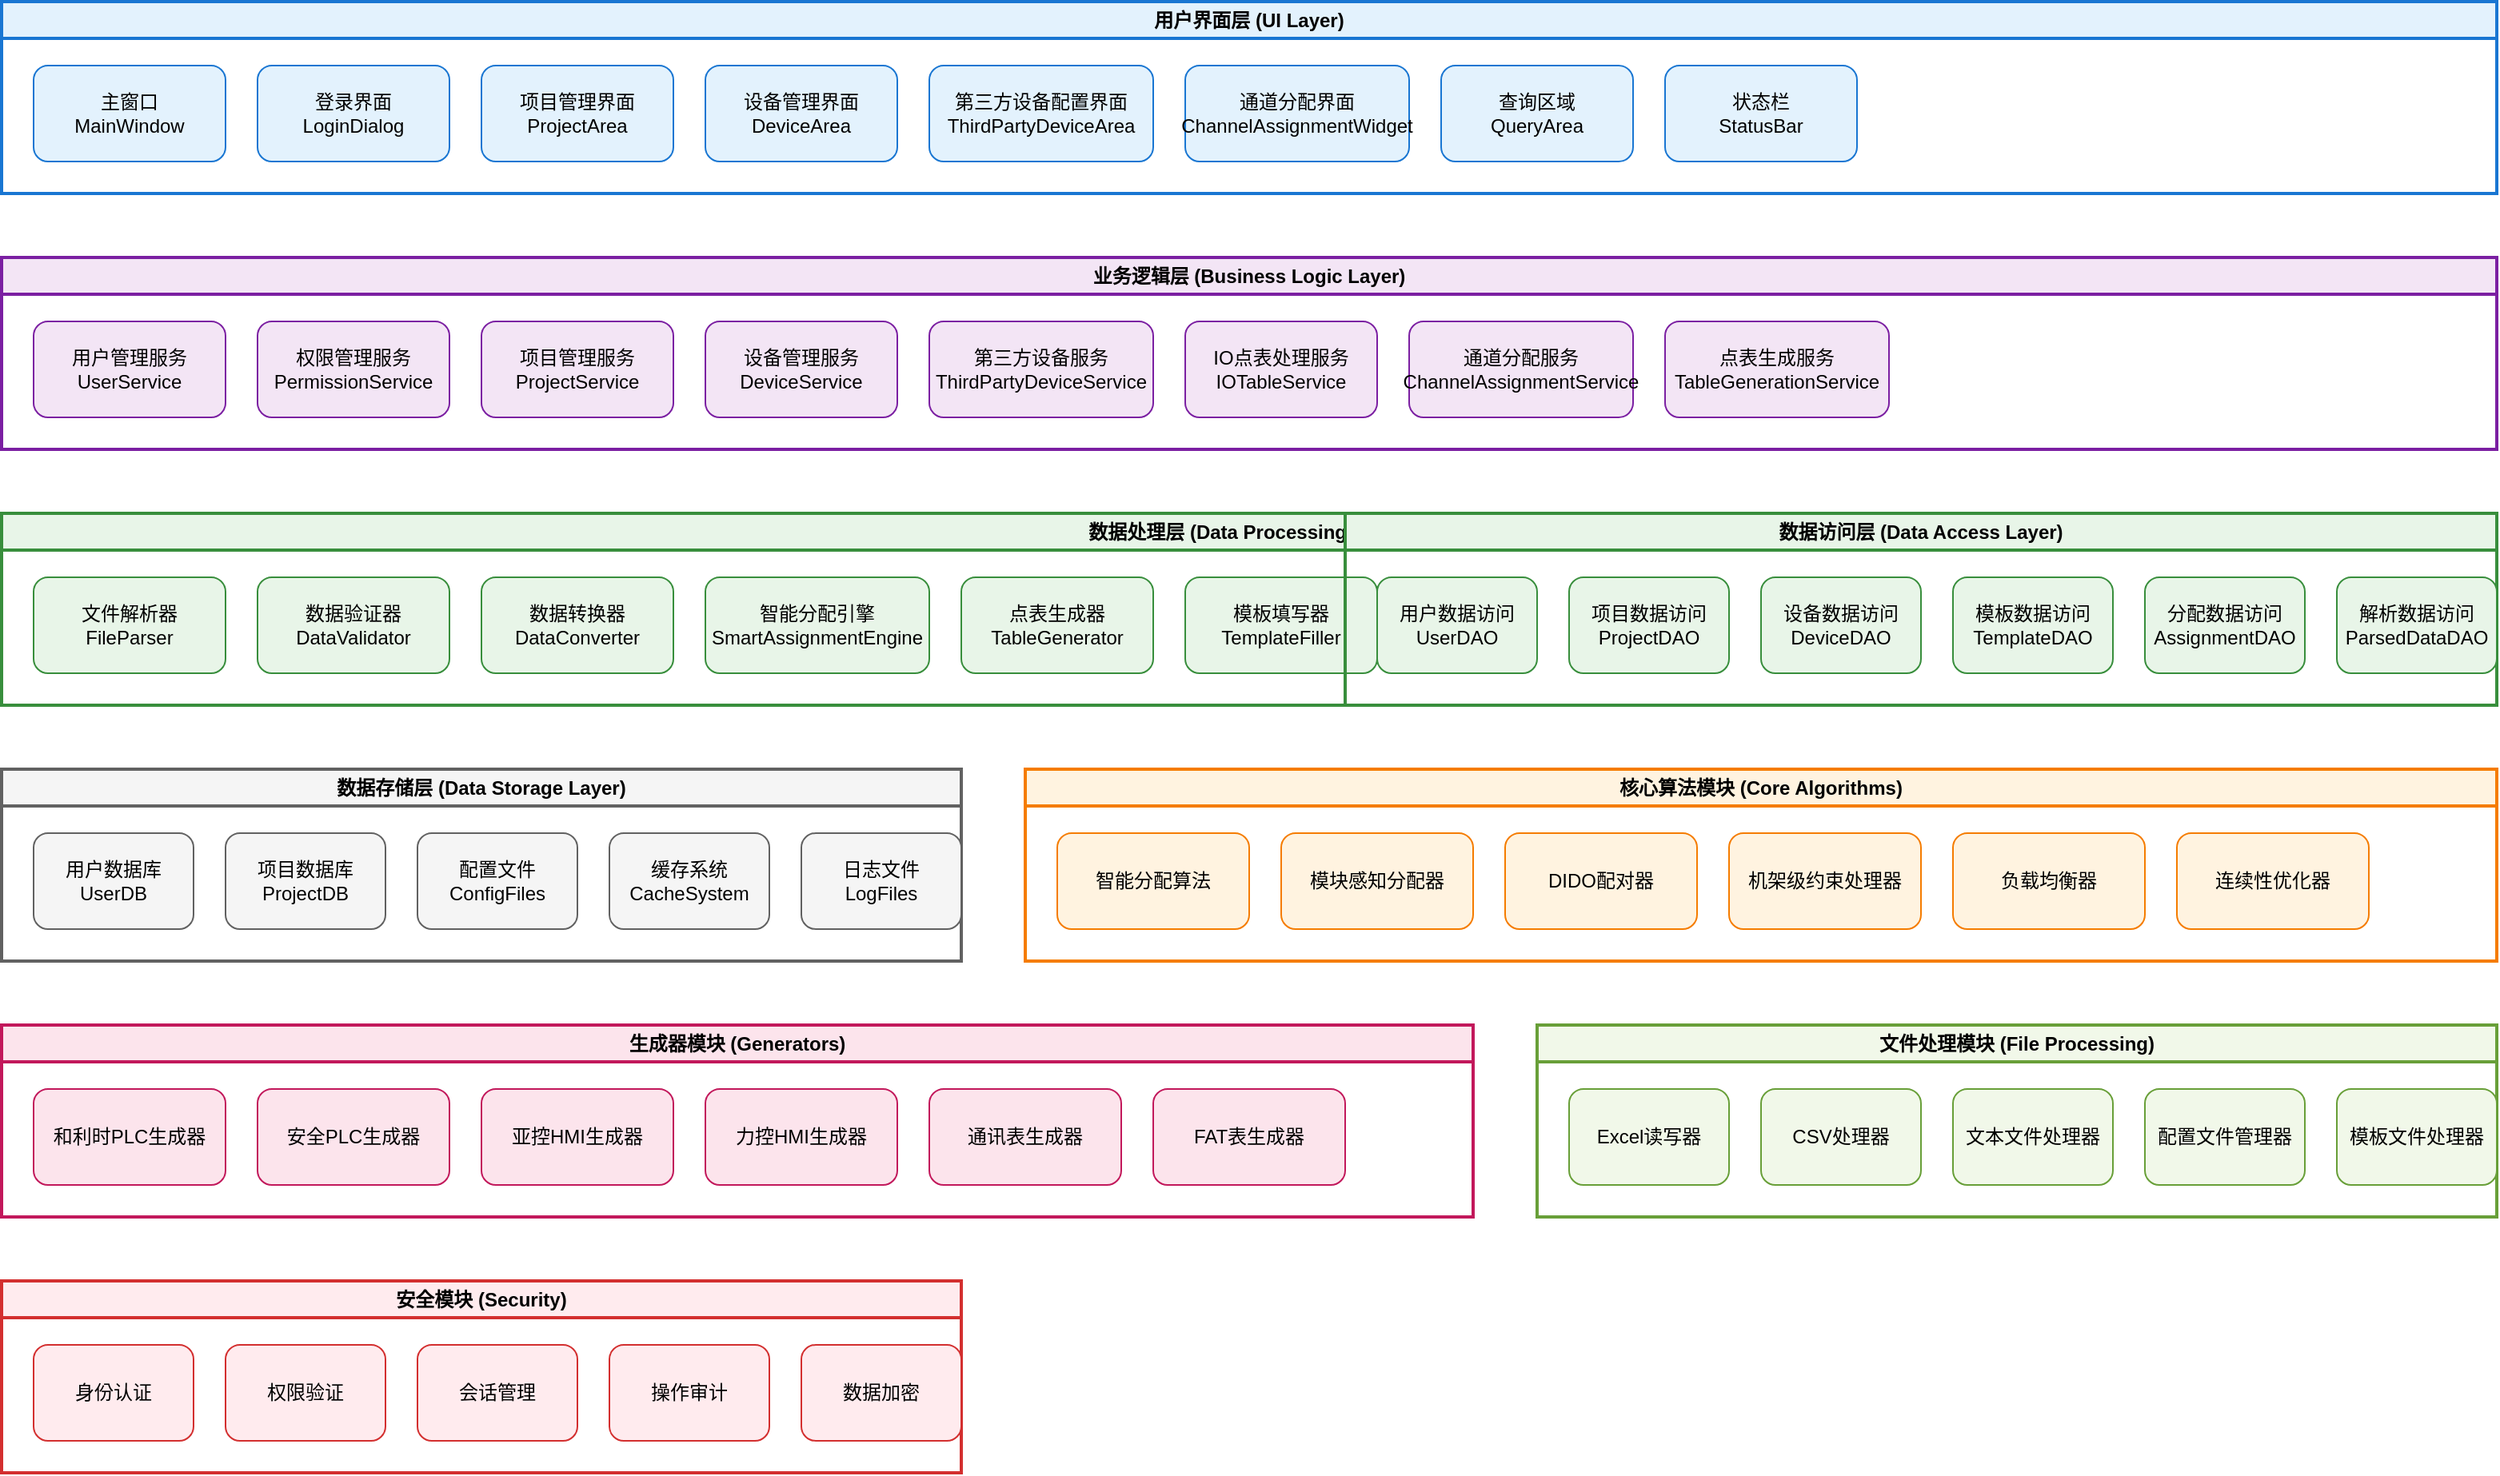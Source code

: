 <?xml version="1.0" encoding="UTF-8"?>
<mxfile version="24.7.17" type="device">
  <diagram name="工控系统点表管理软件架构图" id="architecture">
    <mxGraphModel dx="1422" dy="794" grid="1" gridSize="10" guides="1" tooltips="1" connect="1" arrows="1" fold="1" page="1" pageScale="1" pageWidth="1654" pageHeight="2336" math="0" shadow="0">
      <root>
        <mxCell id="0" />
        <mxCell id="1" parent="0" />
        
        <!-- 用户界面层 -->
        <mxCell id="ui-layer" value="用户界面层 (UI Layer)" style="swimlane;whiteSpace=wrap;html=1;fillColor=#e3f2fd;strokeColor=#1976d2;strokeWidth=2;" vertex="1" parent="1">
          <mxGeometry x="40" y="40" width="1560" height="120" as="geometry" />
        </mxCell>
        <mxCell id="A1" value="主窗口&#xa;MainWindow" style="rounded=1;whiteSpace=wrap;html=1;fillColor=#e3f2fd;strokeColor=#1976d2;" vertex="1" parent="ui-layer">
          <mxGeometry x="20" y="40" width="120" height="60" as="geometry" />
        </mxCell>
        <mxCell id="A2" value="登录界面&#xa;LoginDialog" style="rounded=1;whiteSpace=wrap;html=1;fillColor=#e3f2fd;strokeColor=#1976d2;" vertex="1" parent="ui-layer">
          <mxGeometry x="160" y="40" width="120" height="60" as="geometry" />
        </mxCell>
        <mxCell id="A3" value="项目管理界面&#xa;ProjectArea" style="rounded=1;whiteSpace=wrap;html=1;fillColor=#e3f2fd;strokeColor=#1976d2;" vertex="1" parent="ui-layer">
          <mxGeometry x="300" y="40" width="120" height="60" as="geometry" />
        </mxCell>
        <mxCell id="A4" value="设备管理界面&#xa;DeviceArea" style="rounded=1;whiteSpace=wrap;html=1;fillColor=#e3f2fd;strokeColor=#1976d2;" vertex="1" parent="ui-layer">
          <mxGeometry x="440" y="40" width="120" height="60" as="geometry" />
        </mxCell>
        <mxCell id="A5" value="第三方设备配置界面&#xa;ThirdPartyDeviceArea" style="rounded=1;whiteSpace=wrap;html=1;fillColor=#e3f2fd;strokeColor=#1976d2;" vertex="1" parent="ui-layer">
          <mxGeometry x="580" y="40" width="140" height="60" as="geometry" />
        </mxCell>
        <mxCell id="A6" value="通道分配界面&#xa;ChannelAssignmentWidget" style="rounded=1;whiteSpace=wrap;html=1;fillColor=#e3f2fd;strokeColor=#1976d2;" vertex="1" parent="ui-layer">
          <mxGeometry x="740" y="40" width="140" height="60" as="geometry" />
        </mxCell>
        <mxCell id="A7" value="查询区域&#xa;QueryArea" style="rounded=1;whiteSpace=wrap;html=1;fillColor=#e3f2fd;strokeColor=#1976d2;" vertex="1" parent="ui-layer">
          <mxGeometry x="900" y="40" width="120" height="60" as="geometry" />
        </mxCell>
        <mxCell id="A8" value="状态栏&#xa;StatusBar" style="rounded=1;whiteSpace=wrap;html=1;fillColor=#e3f2fd;strokeColor=#1976d2;" vertex="1" parent="ui-layer">
          <mxGeometry x="1040" y="40" width="120" height="60" as="geometry" />
        </mxCell>
        
        <!-- 业务逻辑层 -->
        <mxCell id="business-layer" value="业务逻辑层 (Business Logic Layer)" style="swimlane;whiteSpace=wrap;html=1;fillColor=#f3e5f5;strokeColor=#7b1fa2;strokeWidth=2;" vertex="1" parent="1">
          <mxGeometry x="40" y="200" width="1560" height="120" as="geometry" />
        </mxCell>
        <mxCell id="B1" value="用户管理服务&#xa;UserService" style="rounded=1;whiteSpace=wrap;html=1;fillColor=#f3e5f5;strokeColor=#7b1fa2;" vertex="1" parent="business-layer">
          <mxGeometry x="20" y="40" width="120" height="60" as="geometry" />
        </mxCell>
        <mxCell id="B2" value="权限管理服务&#xa;PermissionService" style="rounded=1;whiteSpace=wrap;html=1;fillColor=#f3e5f5;strokeColor=#7b1fa2;" vertex="1" parent="business-layer">
          <mxGeometry x="160" y="40" width="120" height="60" as="geometry" />
        </mxCell>
        <mxCell id="B3" value="项目管理服务&#xa;ProjectService" style="rounded=1;whiteSpace=wrap;html=1;fillColor=#f3e5f5;strokeColor=#7b1fa2;" vertex="1" parent="business-layer">
          <mxGeometry x="300" y="40" width="120" height="60" as="geometry" />
        </mxCell>
        <mxCell id="B4" value="设备管理服务&#xa;DeviceService" style="rounded=1;whiteSpace=wrap;html=1;fillColor=#f3e5f5;strokeColor=#7b1fa2;" vertex="1" parent="business-layer">
          <mxGeometry x="440" y="40" width="120" height="60" as="geometry" />
        </mxCell>
        <mxCell id="B5" value="第三方设备服务&#xa;ThirdPartyDeviceService" style="rounded=1;whiteSpace=wrap;html=1;fillColor=#f3e5f5;strokeColor=#7b1fa2;" vertex="1" parent="business-layer">
          <mxGeometry x="580" y="40" width="140" height="60" as="geometry" />
        </mxCell>
        <mxCell id="B6" value="IO点表处理服务&#xa;IOTableService" style="rounded=1;whiteSpace=wrap;html=1;fillColor=#f3e5f5;strokeColor=#7b1fa2;" vertex="1" parent="business-layer">
          <mxGeometry x="740" y="40" width="120" height="60" as="geometry" />
        </mxCell>
        <mxCell id="B7" value="通道分配服务&#xa;ChannelAssignmentService" style="rounded=1;whiteSpace=wrap;html=1;fillColor=#f3e5f5;strokeColor=#7b1fa2;" vertex="1" parent="business-layer">
          <mxGeometry x="880" y="40" width="140" height="60" as="geometry" />
        </mxCell>
        <mxCell id="B8" value="点表生成服务&#xa;TableGenerationService" style="rounded=1;whiteSpace=wrap;html=1;fillColor=#f3e5f5;strokeColor=#7b1fa2;" vertex="1" parent="business-layer">
          <mxGeometry x="1040" y="40" width="140" height="60" as="geometry" />
        </mxCell>
        
        <!-- 数据处理层 -->
        <mxCell id="data-layer" value="数据处理层 (Data Processing Layer)" style="swimlane;whiteSpace=wrap;html=1;fillColor=#e8f5e8;strokeColor=#388e3c;strokeWidth=2;" vertex="1" parent="1">
          <mxGeometry x="40" y="360" width="1560" height="120" as="geometry" />
        </mxCell>
        <mxCell id="C1" value="文件解析器&#xa;FileParser" style="rounded=1;whiteSpace=wrap;html=1;fillColor=#e8f5e8;strokeColor=#388e3c;" vertex="1" parent="data-layer">
          <mxGeometry x="20" y="40" width="120" height="60" as="geometry" />
        </mxCell>
        <mxCell id="C2" value="数据验证器&#xa;DataValidator" style="rounded=1;whiteSpace=wrap;html=1;fillColor=#e8f5e8;strokeColor=#388e3c;" vertex="1" parent="data-layer">
          <mxGeometry x="160" y="40" width="120" height="60" as="geometry" />
        </mxCell>
        <mxCell id="C3" value="数据转换器&#xa;DataConverter" style="rounded=1;whiteSpace=wrap;html=1;fillColor=#e8f5e8;strokeColor=#388e3c;" vertex="1" parent="data-layer">
          <mxGeometry x="300" y="40" width="120" height="60" as="geometry" />
        </mxCell>
        <mxCell id="C4" value="智能分配引擎&#xa;SmartAssignmentEngine" style="rounded=1;whiteSpace=wrap;html=1;fillColor=#e8f5e8;strokeColor=#388e3c;" vertex="1" parent="data-layer">
          <mxGeometry x="440" y="40" width="140" height="60" as="geometry" />
        </mxCell>
        <mxCell id="C5" value="点表生成器&#xa;TableGenerator" style="rounded=1;whiteSpace=wrap;html=1;fillColor=#e8f5e8;strokeColor=#388e3c;" vertex="1" parent="data-layer">
          <mxGeometry x="600" y="40" width="120" height="60" as="geometry" />
        </mxCell>
        <mxCell id="C6" value="模板填写器&#xa;TemplateFiller" style="rounded=1;whiteSpace=wrap;html=1;fillColor=#e8f5e8;strokeColor=#388e3c;" vertex="1" parent="data-layer">
          <mxGeometry x="740" y="40" width="120" height="60" as="geometry" />
        </mxCell>
        
        <!-- 数据访问层 -->
        <mxCell id="dao-layer" value="数据访问层 (Data Access Layer)" style="swimlane;whiteSpace=wrap;html=1;fillColor=#e8f5e8;strokeColor=#388e3c;strokeWidth=2;" vertex="1" parent="1">
          <mxGeometry x="880" y="360" width="720" height="120" as="geometry" />
        </mxCell>
        <mxCell id="D1" value="用户数据访问&#xa;UserDAO" style="rounded=1;whiteSpace=wrap;html=1;fillColor=#e8f5e8;strokeColor=#388e3c;" vertex="1" parent="dao-layer">
          <mxGeometry x="20" y="40" width="100" height="60" as="geometry" />
        </mxCell>
        <mxCell id="D2" value="项目数据访问&#xa;ProjectDAO" style="rounded=1;whiteSpace=wrap;html=1;fillColor=#e8f5e8;strokeColor=#388e3c;" vertex="1" parent="dao-layer">
          <mxGeometry x="140" y="40" width="100" height="60" as="geometry" />
        </mxCell>
        <mxCell id="D3" value="设备数据访问&#xa;DeviceDAO" style="rounded=1;whiteSpace=wrap;html=1;fillColor=#e8f5e8;strokeColor=#388e3c;" vertex="1" parent="dao-layer">
          <mxGeometry x="260" y="40" width="100" height="60" as="geometry" />
        </mxCell>
        <mxCell id="D4" value="模板数据访问&#xa;TemplateDAO" style="rounded=1;whiteSpace=wrap;html=1;fillColor=#e8f5e8;strokeColor=#388e3c;" vertex="1" parent="dao-layer">
          <mxGeometry x="380" y="40" width="100" height="60" as="geometry" />
        </mxCell>
        <mxCell id="D5" value="分配数据访问&#xa;AssignmentDAO" style="rounded=1;whiteSpace=wrap;html=1;fillColor=#e8f5e8;strokeColor=#388e3c;" vertex="1" parent="dao-layer">
          <mxGeometry x="500" y="40" width="100" height="60" as="geometry" />
        </mxCell>
        <mxCell id="D6" value="解析数据访问&#xa;ParsedDataDAO" style="rounded=1;whiteSpace=wrap;html=1;fillColor=#e8f5e8;strokeColor=#388e3c;" vertex="1" parent="dao-layer">
          <mxGeometry x="620" y="40" width="100" height="60" as="geometry" />
        </mxCell>

        <!-- 数据存储层 -->
        <mxCell id="storage-layer" value="数据存储层 (Data Storage Layer)" style="swimlane;whiteSpace=wrap;html=1;fillColor=#f5f5f5;strokeColor=#616161;strokeWidth=2;" vertex="1" parent="1">
          <mxGeometry x="40" y="520" width="600" height="120" as="geometry" />
        </mxCell>
        <mxCell id="E1" value="用户数据库&#xa;UserDB" style="rounded=1;whiteSpace=wrap;html=1;fillColor=#f5f5f5;strokeColor=#616161;" vertex="1" parent="storage-layer">
          <mxGeometry x="20" y="40" width="100" height="60" as="geometry" />
        </mxCell>
        <mxCell id="E2" value="项目数据库&#xa;ProjectDB" style="rounded=1;whiteSpace=wrap;html=1;fillColor=#f5f5f5;strokeColor=#616161;" vertex="1" parent="storage-layer">
          <mxGeometry x="140" y="40" width="100" height="60" as="geometry" />
        </mxCell>
        <mxCell id="E3" value="配置文件&#xa;ConfigFiles" style="rounded=1;whiteSpace=wrap;html=1;fillColor=#f5f5f5;strokeColor=#616161;" vertex="1" parent="storage-layer">
          <mxGeometry x="260" y="40" width="100" height="60" as="geometry" />
        </mxCell>
        <mxCell id="E4" value="缓存系统&#xa;CacheSystem" style="rounded=1;whiteSpace=wrap;html=1;fillColor=#f5f5f5;strokeColor=#616161;" vertex="1" parent="storage-layer">
          <mxGeometry x="380" y="40" width="100" height="60" as="geometry" />
        </mxCell>
        <mxCell id="E5" value="日志文件&#xa;LogFiles" style="rounded=1;whiteSpace=wrap;html=1;fillColor=#f5f5f5;strokeColor=#616161;" vertex="1" parent="storage-layer">
          <mxGeometry x="500" y="40" width="100" height="60" as="geometry" />
        </mxCell>

        <!-- 核心算法模块 -->
        <mxCell id="algorithm-layer" value="核心算法模块 (Core Algorithms)" style="swimlane;whiteSpace=wrap;html=1;fillColor=#fff3e0;strokeColor=#f57c00;strokeWidth=2;" vertex="1" parent="1">
          <mxGeometry x="680" y="520" width="920" height="120" as="geometry" />
        </mxCell>
        <mxCell id="F1" value="智能分配算法" style="rounded=1;whiteSpace=wrap;html=1;fillColor=#fff3e0;strokeColor=#f57c00;" vertex="1" parent="algorithm-layer">
          <mxGeometry x="20" y="40" width="120" height="60" as="geometry" />
        </mxCell>
        <mxCell id="F2" value="模块感知分配器" style="rounded=1;whiteSpace=wrap;html=1;fillColor=#fff3e0;strokeColor=#f57c00;" vertex="1" parent="algorithm-layer">
          <mxGeometry x="160" y="40" width="120" height="60" as="geometry" />
        </mxCell>
        <mxCell id="F3" value="DIDO配对器" style="rounded=1;whiteSpace=wrap;html=1;fillColor=#fff3e0;strokeColor=#f57c00;" vertex="1" parent="algorithm-layer">
          <mxGeometry x="300" y="40" width="120" height="60" as="geometry" />
        </mxCell>
        <mxCell id="F4" value="机架级约束处理器" style="rounded=1;whiteSpace=wrap;html=1;fillColor=#fff3e0;strokeColor=#f57c00;" vertex="1" parent="algorithm-layer">
          <mxGeometry x="440" y="40" width="120" height="60" as="geometry" />
        </mxCell>
        <mxCell id="F5" value="负载均衡器" style="rounded=1;whiteSpace=wrap;html=1;fillColor=#fff3e0;strokeColor=#f57c00;" vertex="1" parent="algorithm-layer">
          <mxGeometry x="580" y="40" width="120" height="60" as="geometry" />
        </mxCell>
        <mxCell id="F6" value="连续性优化器" style="rounded=1;whiteSpace=wrap;html=1;fillColor=#fff3e0;strokeColor=#f57c00;" vertex="1" parent="algorithm-layer">
          <mxGeometry x="720" y="40" width="120" height="60" as="geometry" />
        </mxCell>

        <!-- 生成器模块 -->
        <mxCell id="generator-layer" value="生成器模块 (Generators)" style="swimlane;whiteSpace=wrap;html=1;fillColor=#fce4ec;strokeColor=#c2185b;strokeWidth=2;" vertex="1" parent="1">
          <mxGeometry x="40" y="680" width="920" height="120" as="geometry" />
        </mxCell>
        <mxCell id="G1" value="和利时PLC生成器" style="rounded=1;whiteSpace=wrap;html=1;fillColor=#fce4ec;strokeColor=#c2185b;" vertex="1" parent="generator-layer">
          <mxGeometry x="20" y="40" width="120" height="60" as="geometry" />
        </mxCell>
        <mxCell id="G2" value="安全PLC生成器" style="rounded=1;whiteSpace=wrap;html=1;fillColor=#fce4ec;strokeColor=#c2185b;" vertex="1" parent="generator-layer">
          <mxGeometry x="160" y="40" width="120" height="60" as="geometry" />
        </mxCell>
        <mxCell id="G3" value="亚控HMI生成器" style="rounded=1;whiteSpace=wrap;html=1;fillColor=#fce4ec;strokeColor=#c2185b;" vertex="1" parent="generator-layer">
          <mxGeometry x="300" y="40" width="120" height="60" as="geometry" />
        </mxCell>
        <mxCell id="G4" value="力控HMI生成器" style="rounded=1;whiteSpace=wrap;html=1;fillColor=#fce4ec;strokeColor=#c2185b;" vertex="1" parent="generator-layer">
          <mxGeometry x="440" y="40" width="120" height="60" as="geometry" />
        </mxCell>
        <mxCell id="G5" value="通讯表生成器" style="rounded=1;whiteSpace=wrap;html=1;fillColor=#fce4ec;strokeColor=#c2185b;" vertex="1" parent="generator-layer">
          <mxGeometry x="580" y="40" width="120" height="60" as="geometry" />
        </mxCell>
        <mxCell id="G6" value="FAT表生成器" style="rounded=1;whiteSpace=wrap;html=1;fillColor=#fce4ec;strokeColor=#c2185b;" vertex="1" parent="generator-layer">
          <mxGeometry x="720" y="40" width="120" height="60" as="geometry" />
        </mxCell>

        <!-- 文件处理模块 -->
        <mxCell id="file-layer" value="文件处理模块 (File Processing)" style="swimlane;whiteSpace=wrap;html=1;fillColor=#f1f8e9;strokeColor=#689f38;strokeWidth=2;" vertex="1" parent="1">
          <mxGeometry x="1000" y="680" width="600" height="120" as="geometry" />
        </mxCell>
        <mxCell id="H1" value="Excel读写器" style="rounded=1;whiteSpace=wrap;html=1;fillColor=#f1f8e9;strokeColor=#689f38;" vertex="1" parent="file-layer">
          <mxGeometry x="20" y="40" width="100" height="60" as="geometry" />
        </mxCell>
        <mxCell id="H2" value="CSV处理器" style="rounded=1;whiteSpace=wrap;html=1;fillColor=#f1f8e9;strokeColor=#689f38;" vertex="1" parent="file-layer">
          <mxGeometry x="140" y="40" width="100" height="60" as="geometry" />
        </mxCell>
        <mxCell id="H3" value="文本文件处理器" style="rounded=1;whiteSpace=wrap;html=1;fillColor=#f1f8e9;strokeColor=#689f38;" vertex="1" parent="file-layer">
          <mxGeometry x="260" y="40" width="100" height="60" as="geometry" />
        </mxCell>
        <mxCell id="H4" value="配置文件管理器" style="rounded=1;whiteSpace=wrap;html=1;fillColor=#f1f8e9;strokeColor=#689f38;" vertex="1" parent="file-layer">
          <mxGeometry x="380" y="40" width="100" height="60" as="geometry" />
        </mxCell>
        <mxCell id="H5" value="模板文件处理器" style="rounded=1;whiteSpace=wrap;html=1;fillColor=#f1f8e9;strokeColor=#689f38;" vertex="1" parent="file-layer">
          <mxGeometry x="500" y="40" width="100" height="60" as="geometry" />
        </mxCell>

        <!-- 安全模块 -->
        <mxCell id="security-layer" value="安全模块 (Security)" style="swimlane;whiteSpace=wrap;html=1;fillColor=#ffebee;strokeColor=#d32f2f;strokeWidth=2;" vertex="1" parent="1">
          <mxGeometry x="40" y="840" width="600" height="120" as="geometry" />
        </mxCell>
        <mxCell id="I1" value="身份认证" style="rounded=1;whiteSpace=wrap;html=1;fillColor=#ffebee;strokeColor=#d32f2f;" vertex="1" parent="security-layer">
          <mxGeometry x="20" y="40" width="100" height="60" as="geometry" />
        </mxCell>
        <mxCell id="I2" value="权限验证" style="rounded=1;whiteSpace=wrap;html=1;fillColor=#ffebee;strokeColor=#d32f2f;" vertex="1" parent="security-layer">
          <mxGeometry x="140" y="40" width="100" height="60" as="geometry" />
        </mxCell>
        <mxCell id="I3" value="会话管理" style="rounded=1;whiteSpace=wrap;html=1;fillColor=#ffebee;strokeColor=#d32f2f;" vertex="1" parent="security-layer">
          <mxGeometry x="260" y="40" width="100" height="60" as="geometry" />
        </mxCell>
        <mxCell id="I4" value="操作审计" style="rounded=1;whiteSpace=wrap;html=1;fillColor=#ffebee;strokeColor=#d32f2f;" vertex="1" parent="security-layer">
          <mxGeometry x="380" y="40" width="100" height="60" as="geometry" />
        </mxCell>
        <mxCell id="I5" value="数据加密" style="rounded=1;whiteSpace=wrap;html=1;fillColor=#ffebee;strokeColor=#d32f2f;" vertex="1" parent="security-layer">
          <mxGeometry x="500" y="40" width="100" height="60" as="geometry" />
        </mxCell>
      </root>
    </mxGraphModel>
  </diagram>
</mxfile>
